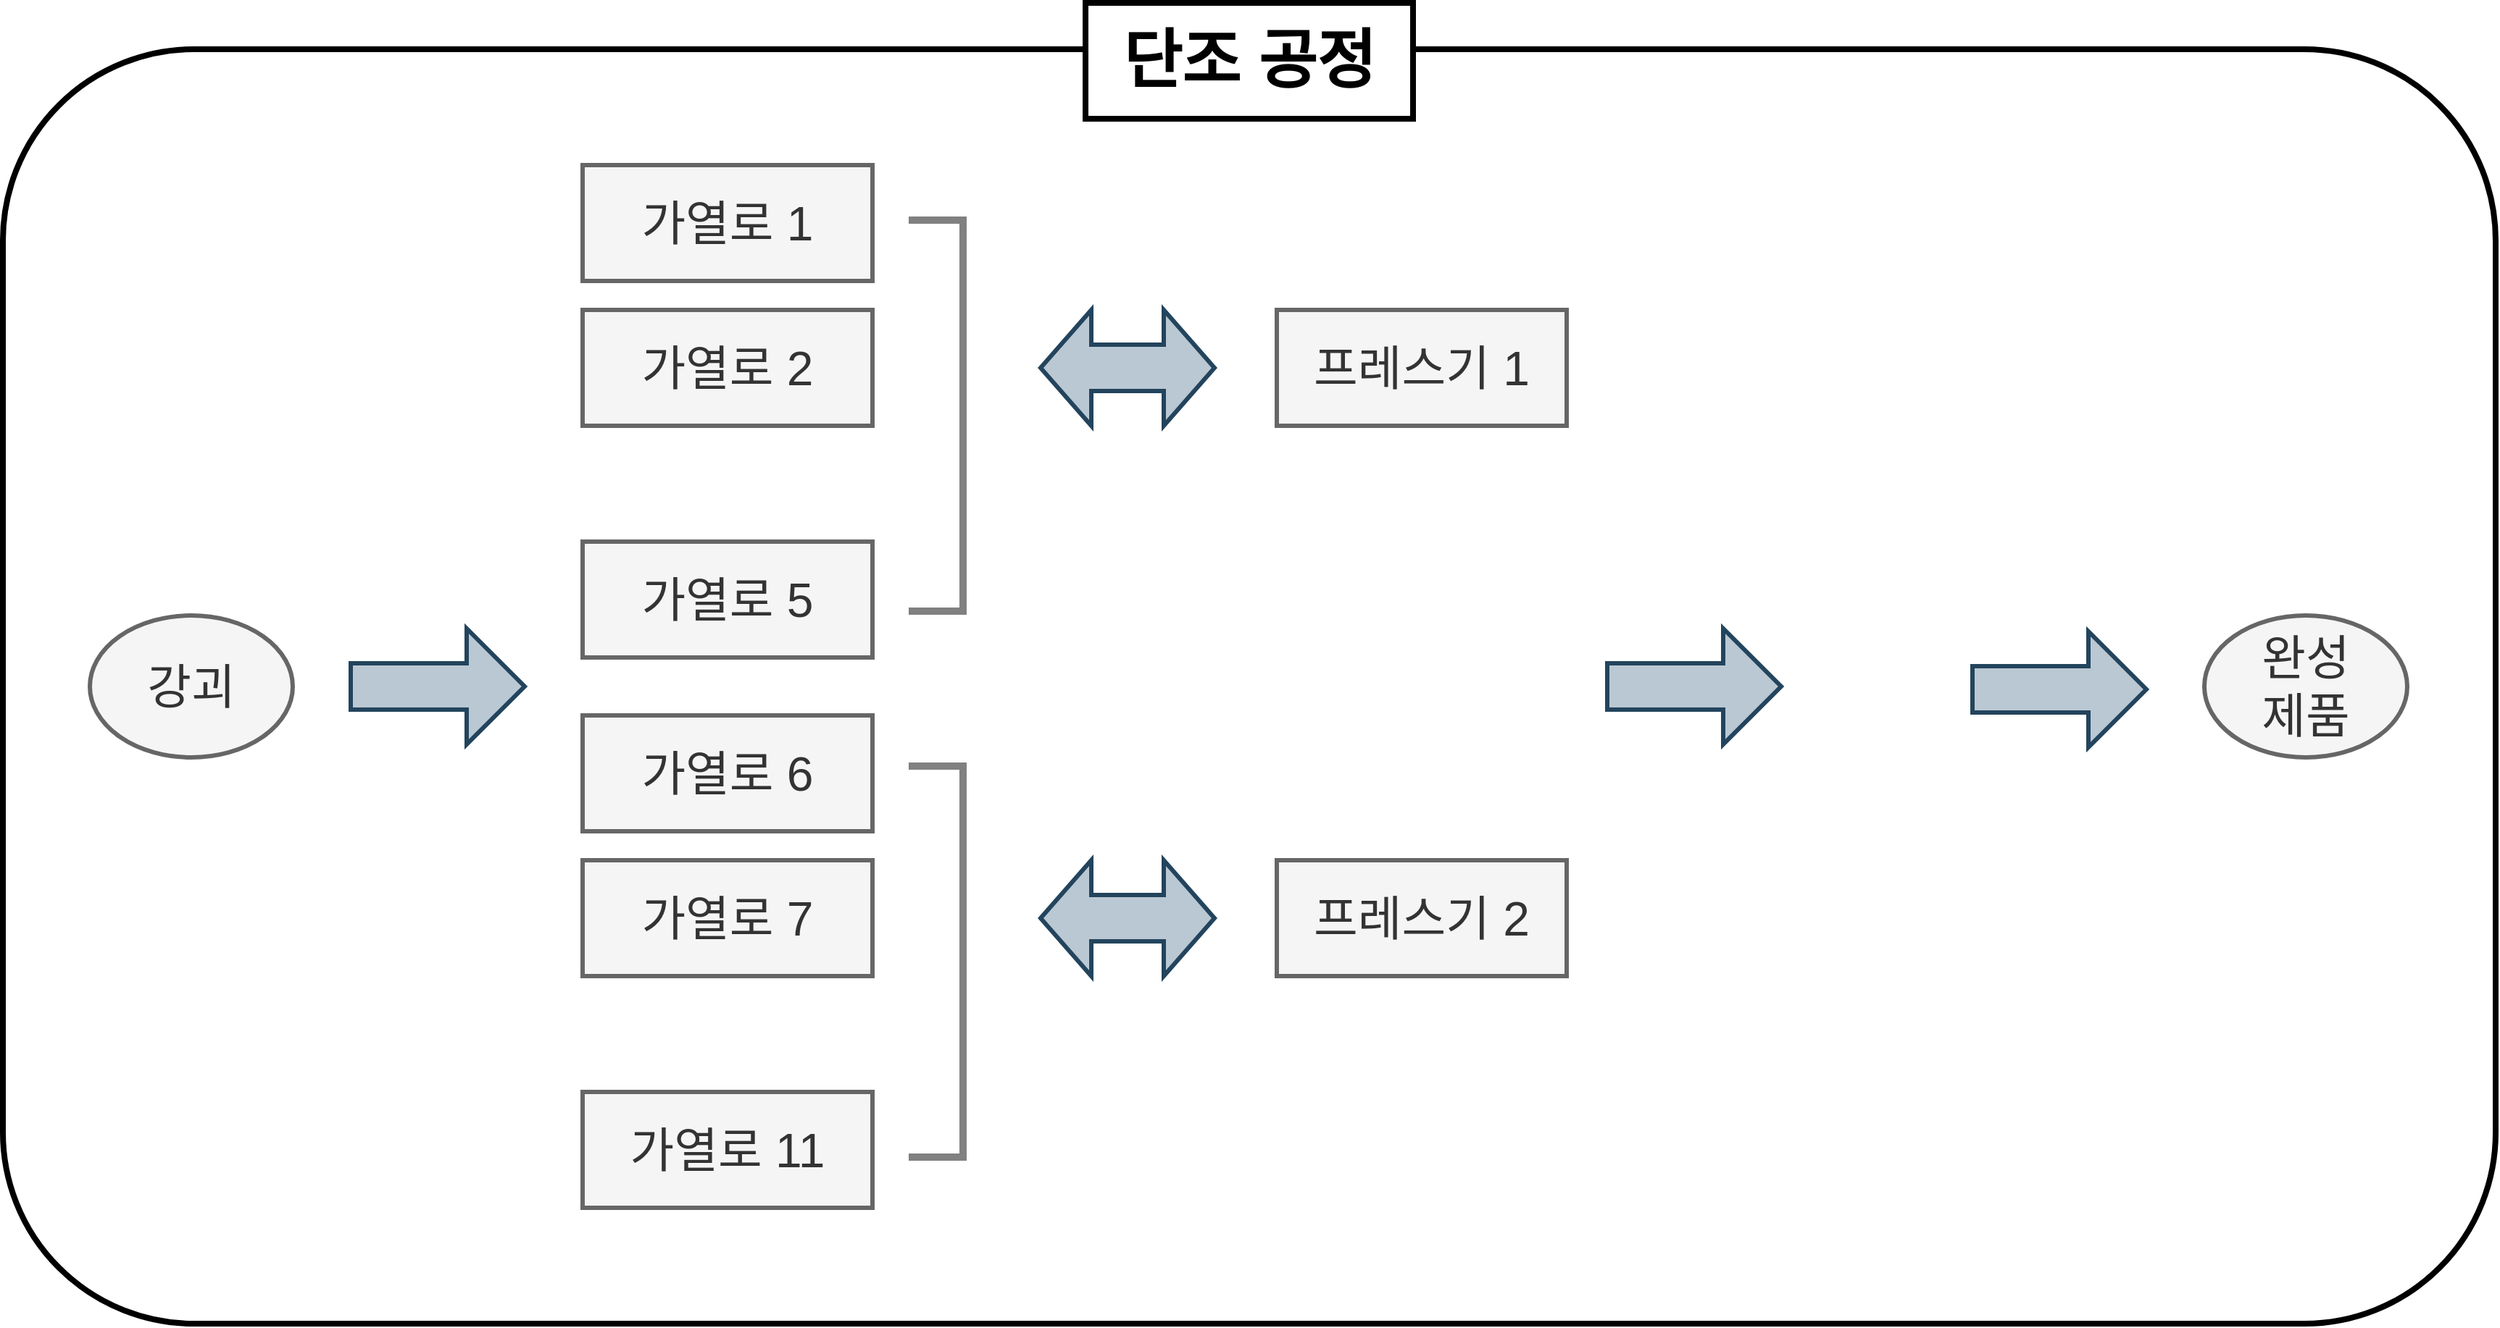 <mxfile version="15.5.2" type="github">
  <diagram id="IgQk5zFN0d73Wt5vbOF0" name="Page-1">
    <mxGraphModel dx="2949" dy="1037" grid="1" gridSize="10" guides="1" tooltips="1" connect="1" arrows="1" fold="1" page="1" pageScale="1" pageWidth="827" pageHeight="1169" math="0" shadow="0">
      <root>
        <mxCell id="0" />
        <mxCell id="1" parent="0" />
        <mxCell id="zL9s2MAgw91FGzoXhTXC-10" value="" style="rounded=1;whiteSpace=wrap;html=1;fontSize=44;strokeWidth=4;fillColor=none;" parent="1" vertex="1">
          <mxGeometry x="-360" y="82" width="1720" height="880" as="geometry" />
        </mxCell>
        <mxCell id="q2XyKqmEsxMkfOhUg6Uy-18" value="" style="group" parent="1" vertex="1" connectable="0">
          <mxGeometry x="40" y="542" width="600" height="340" as="geometry" />
        </mxCell>
        <mxCell id="q2XyKqmEsxMkfOhUg6Uy-19" value="가열로 6" style="rounded=0;whiteSpace=wrap;html=1;fontSize=33;fillColor=#f5f5f5;strokeColor=#666666;fontColor=#333333;strokeWidth=3;" parent="q2XyKqmEsxMkfOhUg6Uy-18" vertex="1">
          <mxGeometry width="200" height="80" as="geometry" />
        </mxCell>
        <mxCell id="q2XyKqmEsxMkfOhUg6Uy-20" value="가열로 7" style="rounded=0;whiteSpace=wrap;html=1;fontSize=33;fillColor=#f5f5f5;strokeColor=#666666;fontColor=#333333;strokeWidth=3;" parent="q2XyKqmEsxMkfOhUg6Uy-18" vertex="1">
          <mxGeometry y="100" width="200" height="80" as="geometry" />
        </mxCell>
        <mxCell id="q2XyKqmEsxMkfOhUg6Uy-21" value="가열로 11" style="rounded=0;whiteSpace=wrap;html=1;fontSize=33;fillColor=#f5f5f5;strokeColor=#666666;fontColor=#333333;strokeWidth=3;" parent="q2XyKqmEsxMkfOhUg6Uy-18" vertex="1">
          <mxGeometry y="260" width="200" height="80" as="geometry" />
        </mxCell>
        <mxCell id="q2XyKqmEsxMkfOhUg6Uy-23" value="" style="shape=image;html=1;verticalAlign=top;verticalLabelPosition=bottom;labelBackgroundColor=#ffffff;imageAspect=0;aspect=fixed;image=https://cdn2.iconfinder.com/data/icons/font-awesome/1792/ellipsis-v-128.png;fontSize=22;" parent="q2XyKqmEsxMkfOhUg6Uy-18" vertex="1">
          <mxGeometry x="80" y="200" width="40" height="40" as="geometry" />
        </mxCell>
        <mxCell id="q2XyKqmEsxMkfOhUg6Uy-24" value="" style="html=1;shadow=0;dashed=0;align=center;verticalAlign=middle;shape=mxgraph.arrows2.twoWayArrow;dy=0.6;dx=35;fontSize=22;fillColor=#bac8d3;strokeColor=#23445d;strokeWidth=3;" parent="q2XyKqmEsxMkfOhUg6Uy-18" vertex="1">
          <mxGeometry x="316" y="100" width="120" height="80" as="geometry" />
        </mxCell>
        <mxCell id="KaiTwwoG5ySneuiKSsJg-6" value="" style="shape=partialRectangle;whiteSpace=wrap;html=1;bottom=1;right=1;left=1;top=0;fillColor=none;routingCenterX=-0.5;rotation=-90;strokeWidth=5;strokeColor=#808080;" vertex="1" parent="q2XyKqmEsxMkfOhUg6Uy-18">
          <mxGeometry x="110" y="152.5" width="270" height="35" as="geometry" />
        </mxCell>
        <mxCell id="zL9s2MAgw91FGzoXhTXC-1" value="" style="html=1;shadow=0;dashed=0;align=center;verticalAlign=middle;shape=mxgraph.arrows2.arrow;dy=0.6;dx=40;notch=0;rounded=0;fontSize=22;strokeWidth=3;fillColor=#bac8d3;strokeColor=#23445d;" parent="1" vertex="1">
          <mxGeometry x="747" y="482" width="120" height="80" as="geometry" />
        </mxCell>
        <mxCell id="zL9s2MAgw91FGzoXhTXC-4" value="완성&lt;br style=&quot;font-size: 33px;&quot;&gt;제품" style="ellipse;whiteSpace=wrap;html=1;rounded=0;fontSize=33;strokeWidth=3;fillColor=#f5f5f5;strokeColor=#666666;fontColor=#333333;" parent="1" vertex="1">
          <mxGeometry x="1159" y="473" width="140" height="98" as="geometry" />
        </mxCell>
        <mxCell id="zL9s2MAgw91FGzoXhTXC-5" value="" style="html=1;shadow=0;dashed=0;align=center;verticalAlign=middle;shape=mxgraph.arrows2.arrow;dy=0.6;dx=40;notch=0;rounded=0;fontSize=22;strokeWidth=3;fillColor=#bac8d3;strokeColor=#23445d;" parent="1" vertex="1">
          <mxGeometry x="999" y="484" width="120" height="80" as="geometry" />
        </mxCell>
        <mxCell id="zL9s2MAgw91FGzoXhTXC-6" value="" style="shape=image;html=1;verticalAlign=top;verticalLabelPosition=bottom;labelBackgroundColor=#ffffff;imageAspect=0;aspect=fixed;image=https://cdn2.iconfinder.com/data/icons/font-awesome/1792/ellipsis-h-128.png;rounded=0;fontSize=22;strokeWidth=3;" parent="1" vertex="1">
          <mxGeometry x="914" y="497" width="54" height="54" as="geometry" />
        </mxCell>
        <mxCell id="zL9s2MAgw91FGzoXhTXC-8" value="" style="html=1;shadow=0;dashed=0;align=center;verticalAlign=middle;shape=mxgraph.arrows2.arrow;dy=0.6;dx=40;notch=0;rounded=0;fontSize=22;strokeWidth=3;fillColor=#bac8d3;strokeColor=#23445d;" parent="1" vertex="1">
          <mxGeometry x="-120" y="482" width="120" height="80" as="geometry" />
        </mxCell>
        <mxCell id="zL9s2MAgw91FGzoXhTXC-12" value="&lt;b&gt;&lt;font style=&quot;font-size: 44px&quot;&gt;단조 공정&lt;/font&gt;&lt;/b&gt;" style="rounded=0;whiteSpace=wrap;html=1;fontSize=22;strokeWidth=4;fillColor=#FFFFFF;" parent="1" vertex="1">
          <mxGeometry x="387" y="50" width="226" height="80" as="geometry" />
        </mxCell>
        <mxCell id="q2XyKqmEsxMkfOhUg6Uy-1" value="가열로 1" style="rounded=0;whiteSpace=wrap;html=1;fontSize=33;fillColor=#f5f5f5;strokeColor=#666666;fontColor=#333333;strokeWidth=3;" parent="1" vertex="1">
          <mxGeometry x="40" y="162" width="200" height="80" as="geometry" />
        </mxCell>
        <mxCell id="q2XyKqmEsxMkfOhUg6Uy-2" value="가열로 2" style="rounded=0;whiteSpace=wrap;html=1;fontSize=33;fillColor=#f5f5f5;strokeColor=#666666;fontColor=#333333;strokeWidth=3;" parent="1" vertex="1">
          <mxGeometry x="40" y="262" width="200" height="80" as="geometry" />
        </mxCell>
        <mxCell id="q2XyKqmEsxMkfOhUg6Uy-5" value="가열로 5" style="rounded=0;whiteSpace=wrap;html=1;fontSize=33;fillColor=#f5f5f5;strokeColor=#666666;fontColor=#333333;strokeWidth=3;" parent="1" vertex="1">
          <mxGeometry x="40" y="422" width="200" height="80" as="geometry" />
        </mxCell>
        <mxCell id="q2XyKqmEsxMkfOhUg6Uy-10" value="" style="shape=image;html=1;verticalAlign=top;verticalLabelPosition=bottom;labelBackgroundColor=#ffffff;imageAspect=0;aspect=fixed;image=https://cdn2.iconfinder.com/data/icons/font-awesome/1792/ellipsis-v-128.png;fontSize=22;" parent="1" vertex="1">
          <mxGeometry x="120" y="362" width="40" height="40" as="geometry" />
        </mxCell>
        <mxCell id="q2XyKqmEsxMkfOhUg6Uy-15" value="" style="html=1;shadow=0;dashed=0;align=center;verticalAlign=middle;shape=mxgraph.arrows2.twoWayArrow;dy=0.6;dx=35;fontSize=22;fillColor=#bac8d3;strokeColor=#23445d;strokeWidth=3;" parent="1" vertex="1">
          <mxGeometry x="356" y="262" width="120" height="80" as="geometry" />
        </mxCell>
        <mxCell id="zL9s2MAgw91FGzoXhTXC-13" value="강괴" style="ellipse;whiteSpace=wrap;html=1;rounded=0;fontSize=33;strokeWidth=3;fillColor=#f5f5f5;strokeColor=#666666;fontColor=#333333;" parent="1" vertex="1">
          <mxGeometry x="-300" y="473" width="140" height="98" as="geometry" />
        </mxCell>
        <mxCell id="KaiTwwoG5ySneuiKSsJg-3" value="" style="shape=partialRectangle;whiteSpace=wrap;html=1;bottom=1;right=1;left=1;top=0;fillColor=none;routingCenterX=-0.5;rotation=-90;strokeWidth=5;strokeColor=#808080;" vertex="1" parent="1">
          <mxGeometry x="150" y="317.5" width="270" height="35" as="geometry" />
        </mxCell>
        <mxCell id="KaiTwwoG5ySneuiKSsJg-4" value="프레스기 2" style="rounded=0;whiteSpace=wrap;html=1;fontSize=33;fillColor=#f5f5f5;strokeColor=#666666;fontColor=#333333;strokeWidth=3;" vertex="1" parent="1">
          <mxGeometry x="519" y="642" width="200" height="80" as="geometry" />
        </mxCell>
        <mxCell id="KaiTwwoG5ySneuiKSsJg-5" value="프레스기 1" style="rounded=0;whiteSpace=wrap;html=1;fontSize=33;fillColor=#f5f5f5;strokeColor=#666666;fontColor=#333333;strokeWidth=3;" vertex="1" parent="1">
          <mxGeometry x="519" y="262" width="200" height="80" as="geometry" />
        </mxCell>
      </root>
    </mxGraphModel>
  </diagram>
</mxfile>
